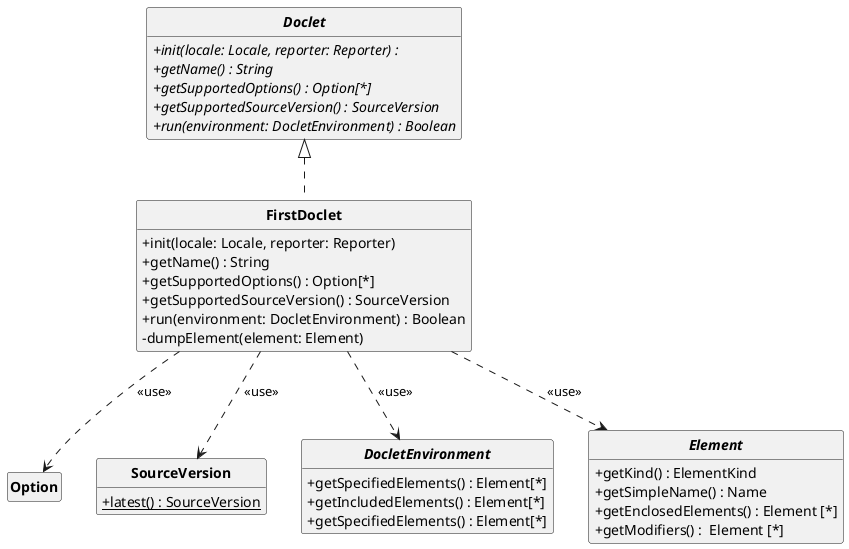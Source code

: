 @startuml
'https://plantuml.com/sequence-diagram
skinparam style strictuml
skinparam classAttributeIconSize 0
skinparam classFontStyle Bold
hide empty members



class FirstDoclet implements Doclet
{
    + init(locale: Locale, reporter: Reporter)
    + getName() : String
    + getSupportedOptions() : Option[*]
    + getSupportedSourceVersion() : SourceVersion
    + run(environment: DocletEnvironment) : Boolean
    - dumpElement(element: Element)
}

interface Doclet
{
    + init(locale: Locale, reporter: Reporter) : {abstract}
        + getName() : String {abstract}
        + getSupportedOptions() : Option[*] {abstract}
        + getSupportedSourceVersion() : SourceVersion{abstract}
        + run(environment: DocletEnvironment) : Boolean{abstract}

}



class Option

enum SourceVersion
{
  +latest() : SourceVersion {static}
}

interface DocletEnvironment
{
   +getSpecifiedElements() : Element[*]
   +getIncludedElements() : Element[*]
   +getSpecifiedElements() : Element[*]
}

interface Element
{
    +getKind() : ElementKind
    +getSimpleName() : Name
    +getEnclosedElements() : Element [*]
    +getModifiers() :  Element [*]
}

FirstDoclet ..> Element : <<use>>
FirstDoclet ..> DocletEnvironment : <<use>>
FirstDoclet ..> SourceVersion : <<use>>
FirstDoclet ..> Option : <<use>>



@enduml